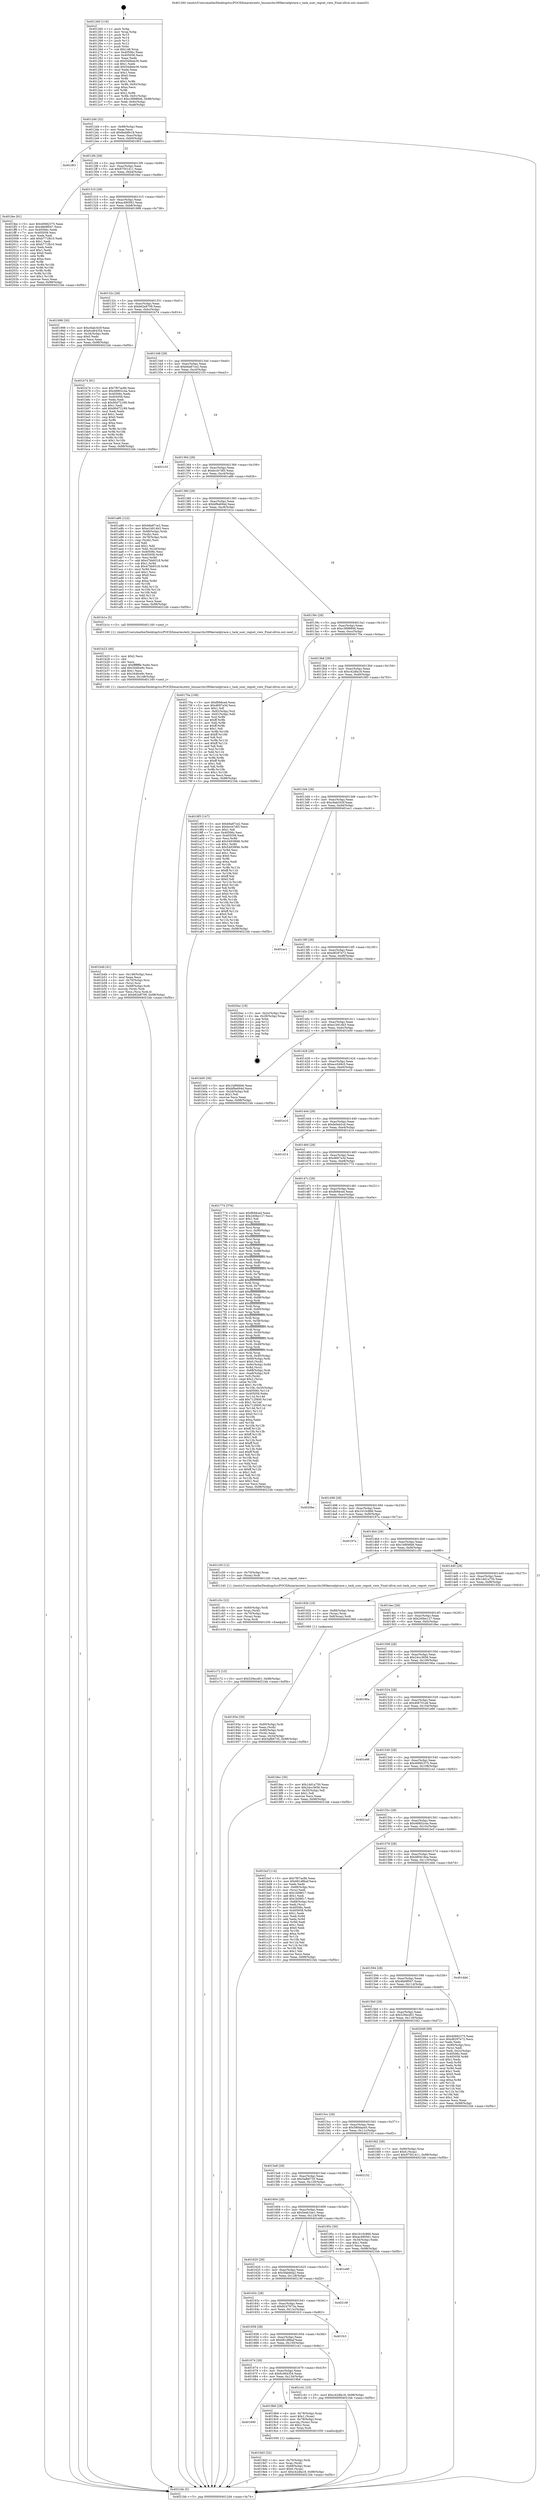 digraph "0x401260" {
  label = "0x401260 (/mnt/c/Users/mathe/Desktop/tcc/POCII/binaries/extr_linuxarchs390kernelptrace.c_task_user_regset_view_Final-ollvm.out::main(0))"
  labelloc = "t"
  node[shape=record]

  Entry [label="",width=0.3,height=0.3,shape=circle,fillcolor=black,style=filled]
  "0x4012d4" [label="{
     0x4012d4 [32]\l
     | [instrs]\l
     &nbsp;&nbsp;0x4012d4 \<+6\>: mov -0x98(%rbp),%eax\l
     &nbsp;&nbsp;0x4012da \<+2\>: mov %eax,%ecx\l
     &nbsp;&nbsp;0x4012dc \<+6\>: sub $0x8addfe18,%ecx\l
     &nbsp;&nbsp;0x4012e2 \<+6\>: mov %eax,-0xac(%rbp)\l
     &nbsp;&nbsp;0x4012e8 \<+6\>: mov %ecx,-0xb0(%rbp)\l
     &nbsp;&nbsp;0x4012ee \<+6\>: je 0000000000401f63 \<main+0xd03\>\l
  }"]
  "0x401f63" [label="{
     0x401f63\l
  }", style=dashed]
  "0x4012f4" [label="{
     0x4012f4 [28]\l
     | [instrs]\l
     &nbsp;&nbsp;0x4012f4 \<+5\>: jmp 00000000004012f9 \<main+0x99\>\l
     &nbsp;&nbsp;0x4012f9 \<+6\>: mov -0xac(%rbp),%eax\l
     &nbsp;&nbsp;0x4012ff \<+5\>: sub $0x97501411,%eax\l
     &nbsp;&nbsp;0x401304 \<+6\>: mov %eax,-0xb4(%rbp)\l
     &nbsp;&nbsp;0x40130a \<+6\>: je 0000000000401fee \<main+0xd8e\>\l
  }"]
  Exit [label="",width=0.3,height=0.3,shape=circle,fillcolor=black,style=filled,peripheries=2]
  "0x401fee" [label="{
     0x401fee [91]\l
     | [instrs]\l
     &nbsp;&nbsp;0x401fee \<+5\>: mov $0x40682375,%eax\l
     &nbsp;&nbsp;0x401ff3 \<+5\>: mov $0x48e9f047,%ecx\l
     &nbsp;&nbsp;0x401ff8 \<+7\>: mov 0x40506c,%edx\l
     &nbsp;&nbsp;0x401fff \<+7\>: mov 0x405058,%esi\l
     &nbsp;&nbsp;0x402006 \<+2\>: mov %edx,%edi\l
     &nbsp;&nbsp;0x402008 \<+6\>: add $0xb771fb10,%edi\l
     &nbsp;&nbsp;0x40200e \<+3\>: sub $0x1,%edi\l
     &nbsp;&nbsp;0x402011 \<+6\>: sub $0xb771fb10,%edi\l
     &nbsp;&nbsp;0x402017 \<+3\>: imul %edi,%edx\l
     &nbsp;&nbsp;0x40201a \<+3\>: and $0x1,%edx\l
     &nbsp;&nbsp;0x40201d \<+3\>: cmp $0x0,%edx\l
     &nbsp;&nbsp;0x402020 \<+4\>: sete %r8b\l
     &nbsp;&nbsp;0x402024 \<+3\>: cmp $0xa,%esi\l
     &nbsp;&nbsp;0x402027 \<+4\>: setl %r9b\l
     &nbsp;&nbsp;0x40202b \<+3\>: mov %r8b,%r10b\l
     &nbsp;&nbsp;0x40202e \<+3\>: and %r9b,%r10b\l
     &nbsp;&nbsp;0x402031 \<+3\>: xor %r9b,%r8b\l
     &nbsp;&nbsp;0x402034 \<+3\>: or %r8b,%r10b\l
     &nbsp;&nbsp;0x402037 \<+4\>: test $0x1,%r10b\l
     &nbsp;&nbsp;0x40203b \<+3\>: cmovne %ecx,%eax\l
     &nbsp;&nbsp;0x40203e \<+6\>: mov %eax,-0x98(%rbp)\l
     &nbsp;&nbsp;0x402044 \<+5\>: jmp 00000000004021bb \<main+0xf5b\>\l
  }"]
  "0x401310" [label="{
     0x401310 [28]\l
     | [instrs]\l
     &nbsp;&nbsp;0x401310 \<+5\>: jmp 0000000000401315 \<main+0xb5\>\l
     &nbsp;&nbsp;0x401315 \<+6\>: mov -0xac(%rbp),%eax\l
     &nbsp;&nbsp;0x40131b \<+5\>: sub $0xac490561,%eax\l
     &nbsp;&nbsp;0x401320 \<+6\>: mov %eax,-0xb8(%rbp)\l
     &nbsp;&nbsp;0x401326 \<+6\>: je 0000000000401998 \<main+0x738\>\l
  }"]
  "0x401c72" [label="{
     0x401c72 [15]\l
     | [instrs]\l
     &nbsp;&nbsp;0x401c72 \<+10\>: movl $0x529ecd01,-0x98(%rbp)\l
     &nbsp;&nbsp;0x401c7c \<+5\>: jmp 00000000004021bb \<main+0xf5b\>\l
  }"]
  "0x401998" [label="{
     0x401998 [30]\l
     | [instrs]\l
     &nbsp;&nbsp;0x401998 \<+5\>: mov $0xc6ab343f,%eax\l
     &nbsp;&nbsp;0x40199d \<+5\>: mov $0x6cd64354,%ecx\l
     &nbsp;&nbsp;0x4019a2 \<+3\>: mov -0x34(%rbp),%edx\l
     &nbsp;&nbsp;0x4019a5 \<+3\>: cmp $0x0,%edx\l
     &nbsp;&nbsp;0x4019a8 \<+3\>: cmove %ecx,%eax\l
     &nbsp;&nbsp;0x4019ab \<+6\>: mov %eax,-0x98(%rbp)\l
     &nbsp;&nbsp;0x4019b1 \<+5\>: jmp 00000000004021bb \<main+0xf5b\>\l
  }"]
  "0x40132c" [label="{
     0x40132c [28]\l
     | [instrs]\l
     &nbsp;&nbsp;0x40132c \<+5\>: jmp 0000000000401331 \<main+0xd1\>\l
     &nbsp;&nbsp;0x401331 \<+6\>: mov -0xac(%rbp),%eax\l
     &nbsp;&nbsp;0x401337 \<+5\>: sub $0xb62e8709,%eax\l
     &nbsp;&nbsp;0x40133c \<+6\>: mov %eax,-0xbc(%rbp)\l
     &nbsp;&nbsp;0x401342 \<+6\>: je 0000000000401b74 \<main+0x914\>\l
  }"]
  "0x401c5c" [label="{
     0x401c5c [22]\l
     | [instrs]\l
     &nbsp;&nbsp;0x401c5c \<+4\>: mov -0x60(%rbp),%rdi\l
     &nbsp;&nbsp;0x401c60 \<+3\>: mov %rax,(%rdi)\l
     &nbsp;&nbsp;0x401c63 \<+4\>: mov -0x70(%rbp),%rax\l
     &nbsp;&nbsp;0x401c67 \<+3\>: mov (%rax),%rax\l
     &nbsp;&nbsp;0x401c6a \<+3\>: mov %rax,%rdi\l
     &nbsp;&nbsp;0x401c6d \<+5\>: call 0000000000401030 \<free@plt\>\l
     | [calls]\l
     &nbsp;&nbsp;0x401030 \{1\} (unknown)\l
  }"]
  "0x401b74" [label="{
     0x401b74 [91]\l
     | [instrs]\l
     &nbsp;&nbsp;0x401b74 \<+5\>: mov $0x7f07ac8b,%eax\l
     &nbsp;&nbsp;0x401b79 \<+5\>: mov $0x46802c4a,%ecx\l
     &nbsp;&nbsp;0x401b7e \<+7\>: mov 0x40506c,%edx\l
     &nbsp;&nbsp;0x401b85 \<+7\>: mov 0x405058,%esi\l
     &nbsp;&nbsp;0x401b8c \<+2\>: mov %edx,%edi\l
     &nbsp;&nbsp;0x401b8e \<+6\>: sub $0x90d72189,%edi\l
     &nbsp;&nbsp;0x401b94 \<+3\>: sub $0x1,%edi\l
     &nbsp;&nbsp;0x401b97 \<+6\>: add $0x90d72189,%edi\l
     &nbsp;&nbsp;0x401b9d \<+3\>: imul %edi,%edx\l
     &nbsp;&nbsp;0x401ba0 \<+3\>: and $0x1,%edx\l
     &nbsp;&nbsp;0x401ba3 \<+3\>: cmp $0x0,%edx\l
     &nbsp;&nbsp;0x401ba6 \<+4\>: sete %r8b\l
     &nbsp;&nbsp;0x401baa \<+3\>: cmp $0xa,%esi\l
     &nbsp;&nbsp;0x401bad \<+4\>: setl %r9b\l
     &nbsp;&nbsp;0x401bb1 \<+3\>: mov %r8b,%r10b\l
     &nbsp;&nbsp;0x401bb4 \<+3\>: and %r9b,%r10b\l
     &nbsp;&nbsp;0x401bb7 \<+3\>: xor %r9b,%r8b\l
     &nbsp;&nbsp;0x401bba \<+3\>: or %r8b,%r10b\l
     &nbsp;&nbsp;0x401bbd \<+4\>: test $0x1,%r10b\l
     &nbsp;&nbsp;0x401bc1 \<+3\>: cmovne %ecx,%eax\l
     &nbsp;&nbsp;0x401bc4 \<+6\>: mov %eax,-0x98(%rbp)\l
     &nbsp;&nbsp;0x401bca \<+5\>: jmp 00000000004021bb \<main+0xf5b\>\l
  }"]
  "0x401348" [label="{
     0x401348 [28]\l
     | [instrs]\l
     &nbsp;&nbsp;0x401348 \<+5\>: jmp 000000000040134d \<main+0xed\>\l
     &nbsp;&nbsp;0x40134d \<+6\>: mov -0xac(%rbp),%eax\l
     &nbsp;&nbsp;0x401353 \<+5\>: sub $0xb6a87ce2,%eax\l
     &nbsp;&nbsp;0x401358 \<+6\>: mov %eax,-0xc0(%rbp)\l
     &nbsp;&nbsp;0x40135e \<+6\>: je 0000000000402103 \<main+0xea3\>\l
  }"]
  "0x401b4b" [label="{
     0x401b4b [41]\l
     | [instrs]\l
     &nbsp;&nbsp;0x401b4b \<+6\>: mov -0x148(%rbp),%ecx\l
     &nbsp;&nbsp;0x401b51 \<+3\>: imul %eax,%ecx\l
     &nbsp;&nbsp;0x401b54 \<+4\>: mov -0x70(%rbp),%rsi\l
     &nbsp;&nbsp;0x401b58 \<+3\>: mov (%rsi),%rsi\l
     &nbsp;&nbsp;0x401b5b \<+4\>: mov -0x68(%rbp),%rdi\l
     &nbsp;&nbsp;0x401b5f \<+3\>: movslq (%rdi),%rdi\l
     &nbsp;&nbsp;0x401b62 \<+3\>: mov %ecx,(%rsi,%rdi,4)\l
     &nbsp;&nbsp;0x401b65 \<+10\>: movl $0xb62e8709,-0x98(%rbp)\l
     &nbsp;&nbsp;0x401b6f \<+5\>: jmp 00000000004021bb \<main+0xf5b\>\l
  }"]
  "0x402103" [label="{
     0x402103\l
  }", style=dashed]
  "0x401364" [label="{
     0x401364 [28]\l
     | [instrs]\l
     &nbsp;&nbsp;0x401364 \<+5\>: jmp 0000000000401369 \<main+0x109\>\l
     &nbsp;&nbsp;0x401369 \<+6\>: mov -0xac(%rbp),%eax\l
     &nbsp;&nbsp;0x40136f \<+5\>: sub $0xbccb7df3,%eax\l
     &nbsp;&nbsp;0x401374 \<+6\>: mov %eax,-0xc4(%rbp)\l
     &nbsp;&nbsp;0x40137a \<+6\>: je 0000000000401a86 \<main+0x826\>\l
  }"]
  "0x401b23" [label="{
     0x401b23 [40]\l
     | [instrs]\l
     &nbsp;&nbsp;0x401b23 \<+5\>: mov $0x2,%ecx\l
     &nbsp;&nbsp;0x401b28 \<+1\>: cltd\l
     &nbsp;&nbsp;0x401b29 \<+2\>: idiv %ecx\l
     &nbsp;&nbsp;0x401b2b \<+6\>: imul $0xfffffffe,%edx,%ecx\l
     &nbsp;&nbsp;0x401b31 \<+6\>: add $0x344fce9c,%ecx\l
     &nbsp;&nbsp;0x401b37 \<+3\>: add $0x1,%ecx\l
     &nbsp;&nbsp;0x401b3a \<+6\>: sub $0x344fce9c,%ecx\l
     &nbsp;&nbsp;0x401b40 \<+6\>: mov %ecx,-0x148(%rbp)\l
     &nbsp;&nbsp;0x401b46 \<+5\>: call 0000000000401160 \<next_i\>\l
     | [calls]\l
     &nbsp;&nbsp;0x401160 \{1\} (/mnt/c/Users/mathe/Desktop/tcc/POCII/binaries/extr_linuxarchs390kernelptrace.c_task_user_regset_view_Final-ollvm.out::next_i)\l
  }"]
  "0x401a86" [label="{
     0x401a86 [122]\l
     | [instrs]\l
     &nbsp;&nbsp;0x401a86 \<+5\>: mov $0xb6a87ce2,%eax\l
     &nbsp;&nbsp;0x401a8b \<+5\>: mov $0xe1b914b3,%ecx\l
     &nbsp;&nbsp;0x401a90 \<+4\>: mov -0x68(%rbp),%rdx\l
     &nbsp;&nbsp;0x401a94 \<+2\>: mov (%rdx),%esi\l
     &nbsp;&nbsp;0x401a96 \<+4\>: mov -0x78(%rbp),%rdx\l
     &nbsp;&nbsp;0x401a9a \<+2\>: cmp (%rdx),%esi\l
     &nbsp;&nbsp;0x401a9c \<+4\>: setl %dil\l
     &nbsp;&nbsp;0x401aa0 \<+4\>: and $0x1,%dil\l
     &nbsp;&nbsp;0x401aa4 \<+4\>: mov %dil,-0x2d(%rbp)\l
     &nbsp;&nbsp;0x401aa8 \<+7\>: mov 0x40506c,%esi\l
     &nbsp;&nbsp;0x401aaf \<+8\>: mov 0x405058,%r8d\l
     &nbsp;&nbsp;0x401ab7 \<+3\>: mov %esi,%r9d\l
     &nbsp;&nbsp;0x401aba \<+7\>: add $0x47bb9318,%r9d\l
     &nbsp;&nbsp;0x401ac1 \<+4\>: sub $0x1,%r9d\l
     &nbsp;&nbsp;0x401ac5 \<+7\>: sub $0x47bb9318,%r9d\l
     &nbsp;&nbsp;0x401acc \<+4\>: imul %r9d,%esi\l
     &nbsp;&nbsp;0x401ad0 \<+3\>: and $0x1,%esi\l
     &nbsp;&nbsp;0x401ad3 \<+3\>: cmp $0x0,%esi\l
     &nbsp;&nbsp;0x401ad6 \<+4\>: sete %dil\l
     &nbsp;&nbsp;0x401ada \<+4\>: cmp $0xa,%r8d\l
     &nbsp;&nbsp;0x401ade \<+4\>: setl %r10b\l
     &nbsp;&nbsp;0x401ae2 \<+3\>: mov %dil,%r11b\l
     &nbsp;&nbsp;0x401ae5 \<+3\>: and %r10b,%r11b\l
     &nbsp;&nbsp;0x401ae8 \<+3\>: xor %r10b,%dil\l
     &nbsp;&nbsp;0x401aeb \<+3\>: or %dil,%r11b\l
     &nbsp;&nbsp;0x401aee \<+4\>: test $0x1,%r11b\l
     &nbsp;&nbsp;0x401af2 \<+3\>: cmovne %ecx,%eax\l
     &nbsp;&nbsp;0x401af5 \<+6\>: mov %eax,-0x98(%rbp)\l
     &nbsp;&nbsp;0x401afb \<+5\>: jmp 00000000004021bb \<main+0xf5b\>\l
  }"]
  "0x401380" [label="{
     0x401380 [28]\l
     | [instrs]\l
     &nbsp;&nbsp;0x401380 \<+5\>: jmp 0000000000401385 \<main+0x125\>\l
     &nbsp;&nbsp;0x401385 \<+6\>: mov -0xac(%rbp),%eax\l
     &nbsp;&nbsp;0x40138b \<+5\>: sub $0xbf9a694d,%eax\l
     &nbsp;&nbsp;0x401390 \<+6\>: mov %eax,-0xc8(%rbp)\l
     &nbsp;&nbsp;0x401396 \<+6\>: je 0000000000401b1e \<main+0x8be\>\l
  }"]
  "0x4019d3" [label="{
     0x4019d3 [32]\l
     | [instrs]\l
     &nbsp;&nbsp;0x4019d3 \<+4\>: mov -0x70(%rbp),%rdi\l
     &nbsp;&nbsp;0x4019d7 \<+3\>: mov %rax,(%rdi)\l
     &nbsp;&nbsp;0x4019da \<+4\>: mov -0x68(%rbp),%rax\l
     &nbsp;&nbsp;0x4019de \<+6\>: movl $0x0,(%rax)\l
     &nbsp;&nbsp;0x4019e4 \<+10\>: movl $0xc42dfa18,-0x98(%rbp)\l
     &nbsp;&nbsp;0x4019ee \<+5\>: jmp 00000000004021bb \<main+0xf5b\>\l
  }"]
  "0x401b1e" [label="{
     0x401b1e [5]\l
     | [instrs]\l
     &nbsp;&nbsp;0x401b1e \<+5\>: call 0000000000401160 \<next_i\>\l
     | [calls]\l
     &nbsp;&nbsp;0x401160 \{1\} (/mnt/c/Users/mathe/Desktop/tcc/POCII/binaries/extr_linuxarchs390kernelptrace.c_task_user_regset_view_Final-ollvm.out::next_i)\l
  }"]
  "0x40139c" [label="{
     0x40139c [28]\l
     | [instrs]\l
     &nbsp;&nbsp;0x40139c \<+5\>: jmp 00000000004013a1 \<main+0x141\>\l
     &nbsp;&nbsp;0x4013a1 \<+6\>: mov -0xac(%rbp),%eax\l
     &nbsp;&nbsp;0x4013a7 \<+5\>: sub $0xc3898846,%eax\l
     &nbsp;&nbsp;0x4013ac \<+6\>: mov %eax,-0xcc(%rbp)\l
     &nbsp;&nbsp;0x4013b2 \<+6\>: je 000000000040170a \<main+0x4aa\>\l
  }"]
  "0x401690" [label="{
     0x401690\l
  }", style=dashed]
  "0x40170a" [label="{
     0x40170a [106]\l
     | [instrs]\l
     &nbsp;&nbsp;0x40170a \<+5\>: mov $0xfb9dced,%eax\l
     &nbsp;&nbsp;0x40170f \<+5\>: mov $0xd697a3d,%ecx\l
     &nbsp;&nbsp;0x401714 \<+2\>: mov $0x1,%dl\l
     &nbsp;&nbsp;0x401716 \<+7\>: mov -0x92(%rbp),%sil\l
     &nbsp;&nbsp;0x40171d \<+7\>: mov -0x91(%rbp),%dil\l
     &nbsp;&nbsp;0x401724 \<+3\>: mov %sil,%r8b\l
     &nbsp;&nbsp;0x401727 \<+4\>: xor $0xff,%r8b\l
     &nbsp;&nbsp;0x40172b \<+3\>: mov %dil,%r9b\l
     &nbsp;&nbsp;0x40172e \<+4\>: xor $0xff,%r9b\l
     &nbsp;&nbsp;0x401732 \<+3\>: xor $0x1,%dl\l
     &nbsp;&nbsp;0x401735 \<+3\>: mov %r8b,%r10b\l
     &nbsp;&nbsp;0x401738 \<+4\>: and $0xff,%r10b\l
     &nbsp;&nbsp;0x40173c \<+3\>: and %dl,%sil\l
     &nbsp;&nbsp;0x40173f \<+3\>: mov %r9b,%r11b\l
     &nbsp;&nbsp;0x401742 \<+4\>: and $0xff,%r11b\l
     &nbsp;&nbsp;0x401746 \<+3\>: and %dl,%dil\l
     &nbsp;&nbsp;0x401749 \<+3\>: or %sil,%r10b\l
     &nbsp;&nbsp;0x40174c \<+3\>: or %dil,%r11b\l
     &nbsp;&nbsp;0x40174f \<+3\>: xor %r11b,%r10b\l
     &nbsp;&nbsp;0x401752 \<+3\>: or %r9b,%r8b\l
     &nbsp;&nbsp;0x401755 \<+4\>: xor $0xff,%r8b\l
     &nbsp;&nbsp;0x401759 \<+3\>: or $0x1,%dl\l
     &nbsp;&nbsp;0x40175c \<+3\>: and %dl,%r8b\l
     &nbsp;&nbsp;0x40175f \<+3\>: or %r8b,%r10b\l
     &nbsp;&nbsp;0x401762 \<+4\>: test $0x1,%r10b\l
     &nbsp;&nbsp;0x401766 \<+3\>: cmovne %ecx,%eax\l
     &nbsp;&nbsp;0x401769 \<+6\>: mov %eax,-0x98(%rbp)\l
     &nbsp;&nbsp;0x40176f \<+5\>: jmp 00000000004021bb \<main+0xf5b\>\l
  }"]
  "0x4013b8" [label="{
     0x4013b8 [28]\l
     | [instrs]\l
     &nbsp;&nbsp;0x4013b8 \<+5\>: jmp 00000000004013bd \<main+0x15d\>\l
     &nbsp;&nbsp;0x4013bd \<+6\>: mov -0xac(%rbp),%eax\l
     &nbsp;&nbsp;0x4013c3 \<+5\>: sub $0xc42dfa18,%eax\l
     &nbsp;&nbsp;0x4013c8 \<+6\>: mov %eax,-0xd0(%rbp)\l
     &nbsp;&nbsp;0x4013ce \<+6\>: je 00000000004019f3 \<main+0x793\>\l
  }"]
  "0x4021bb" [label="{
     0x4021bb [5]\l
     | [instrs]\l
     &nbsp;&nbsp;0x4021bb \<+5\>: jmp 00000000004012d4 \<main+0x74\>\l
  }"]
  "0x401260" [label="{
     0x401260 [116]\l
     | [instrs]\l
     &nbsp;&nbsp;0x401260 \<+1\>: push %rbp\l
     &nbsp;&nbsp;0x401261 \<+3\>: mov %rsp,%rbp\l
     &nbsp;&nbsp;0x401264 \<+2\>: push %r15\l
     &nbsp;&nbsp;0x401266 \<+2\>: push %r14\l
     &nbsp;&nbsp;0x401268 \<+2\>: push %r13\l
     &nbsp;&nbsp;0x40126a \<+2\>: push %r12\l
     &nbsp;&nbsp;0x40126c \<+1\>: push %rbx\l
     &nbsp;&nbsp;0x40126d \<+7\>: sub $0x148,%rsp\l
     &nbsp;&nbsp;0x401274 \<+7\>: mov 0x40506c,%eax\l
     &nbsp;&nbsp;0x40127b \<+7\>: mov 0x405058,%ecx\l
     &nbsp;&nbsp;0x401282 \<+2\>: mov %eax,%edx\l
     &nbsp;&nbsp;0x401284 \<+6\>: sub $0x54dbee36,%edx\l
     &nbsp;&nbsp;0x40128a \<+3\>: sub $0x1,%edx\l
     &nbsp;&nbsp;0x40128d \<+6\>: add $0x54dbee36,%edx\l
     &nbsp;&nbsp;0x401293 \<+3\>: imul %edx,%eax\l
     &nbsp;&nbsp;0x401296 \<+3\>: and $0x1,%eax\l
     &nbsp;&nbsp;0x401299 \<+3\>: cmp $0x0,%eax\l
     &nbsp;&nbsp;0x40129c \<+4\>: sete %r8b\l
     &nbsp;&nbsp;0x4012a0 \<+4\>: and $0x1,%r8b\l
     &nbsp;&nbsp;0x4012a4 \<+7\>: mov %r8b,-0x92(%rbp)\l
     &nbsp;&nbsp;0x4012ab \<+3\>: cmp $0xa,%ecx\l
     &nbsp;&nbsp;0x4012ae \<+4\>: setl %r8b\l
     &nbsp;&nbsp;0x4012b2 \<+4\>: and $0x1,%r8b\l
     &nbsp;&nbsp;0x4012b6 \<+7\>: mov %r8b,-0x91(%rbp)\l
     &nbsp;&nbsp;0x4012bd \<+10\>: movl $0xc3898846,-0x98(%rbp)\l
     &nbsp;&nbsp;0x4012c7 \<+6\>: mov %edi,-0x9c(%rbp)\l
     &nbsp;&nbsp;0x4012cd \<+7\>: mov %rsi,-0xa8(%rbp)\l
  }"]
  "0x4019b6" [label="{
     0x4019b6 [29]\l
     | [instrs]\l
     &nbsp;&nbsp;0x4019b6 \<+4\>: mov -0x78(%rbp),%rax\l
     &nbsp;&nbsp;0x4019ba \<+6\>: movl $0x1,(%rax)\l
     &nbsp;&nbsp;0x4019c0 \<+4\>: mov -0x78(%rbp),%rax\l
     &nbsp;&nbsp;0x4019c4 \<+3\>: movslq (%rax),%rax\l
     &nbsp;&nbsp;0x4019c7 \<+4\>: shl $0x2,%rax\l
     &nbsp;&nbsp;0x4019cb \<+3\>: mov %rax,%rdi\l
     &nbsp;&nbsp;0x4019ce \<+5\>: call 0000000000401050 \<malloc@plt\>\l
     | [calls]\l
     &nbsp;&nbsp;0x401050 \{1\} (unknown)\l
  }"]
  "0x4019f3" [label="{
     0x4019f3 [147]\l
     | [instrs]\l
     &nbsp;&nbsp;0x4019f3 \<+5\>: mov $0xb6a87ce2,%eax\l
     &nbsp;&nbsp;0x4019f8 \<+5\>: mov $0xbccb7df3,%ecx\l
     &nbsp;&nbsp;0x4019fd \<+2\>: mov $0x1,%dl\l
     &nbsp;&nbsp;0x4019ff \<+7\>: mov 0x40506c,%esi\l
     &nbsp;&nbsp;0x401a06 \<+7\>: mov 0x405058,%edi\l
     &nbsp;&nbsp;0x401a0d \<+3\>: mov %esi,%r8d\l
     &nbsp;&nbsp;0x401a10 \<+7\>: add $0x54939f46,%r8d\l
     &nbsp;&nbsp;0x401a17 \<+4\>: sub $0x1,%r8d\l
     &nbsp;&nbsp;0x401a1b \<+7\>: sub $0x54939f46,%r8d\l
     &nbsp;&nbsp;0x401a22 \<+4\>: imul %r8d,%esi\l
     &nbsp;&nbsp;0x401a26 \<+3\>: and $0x1,%esi\l
     &nbsp;&nbsp;0x401a29 \<+3\>: cmp $0x0,%esi\l
     &nbsp;&nbsp;0x401a2c \<+4\>: sete %r9b\l
     &nbsp;&nbsp;0x401a30 \<+3\>: cmp $0xa,%edi\l
     &nbsp;&nbsp;0x401a33 \<+4\>: setl %r10b\l
     &nbsp;&nbsp;0x401a37 \<+3\>: mov %r9b,%r11b\l
     &nbsp;&nbsp;0x401a3a \<+4\>: xor $0xff,%r11b\l
     &nbsp;&nbsp;0x401a3e \<+3\>: mov %r10b,%bl\l
     &nbsp;&nbsp;0x401a41 \<+3\>: xor $0xff,%bl\l
     &nbsp;&nbsp;0x401a44 \<+3\>: xor $0x0,%dl\l
     &nbsp;&nbsp;0x401a47 \<+3\>: mov %r11b,%r14b\l
     &nbsp;&nbsp;0x401a4a \<+4\>: and $0x0,%r14b\l
     &nbsp;&nbsp;0x401a4e \<+3\>: and %dl,%r9b\l
     &nbsp;&nbsp;0x401a51 \<+3\>: mov %bl,%r15b\l
     &nbsp;&nbsp;0x401a54 \<+4\>: and $0x0,%r15b\l
     &nbsp;&nbsp;0x401a58 \<+3\>: and %dl,%r10b\l
     &nbsp;&nbsp;0x401a5b \<+3\>: or %r9b,%r14b\l
     &nbsp;&nbsp;0x401a5e \<+3\>: or %r10b,%r15b\l
     &nbsp;&nbsp;0x401a61 \<+3\>: xor %r15b,%r14b\l
     &nbsp;&nbsp;0x401a64 \<+3\>: or %bl,%r11b\l
     &nbsp;&nbsp;0x401a67 \<+4\>: xor $0xff,%r11b\l
     &nbsp;&nbsp;0x401a6b \<+3\>: or $0x0,%dl\l
     &nbsp;&nbsp;0x401a6e \<+3\>: and %dl,%r11b\l
     &nbsp;&nbsp;0x401a71 \<+3\>: or %r11b,%r14b\l
     &nbsp;&nbsp;0x401a74 \<+4\>: test $0x1,%r14b\l
     &nbsp;&nbsp;0x401a78 \<+3\>: cmovne %ecx,%eax\l
     &nbsp;&nbsp;0x401a7b \<+6\>: mov %eax,-0x98(%rbp)\l
     &nbsp;&nbsp;0x401a81 \<+5\>: jmp 00000000004021bb \<main+0xf5b\>\l
  }"]
  "0x4013d4" [label="{
     0x4013d4 [28]\l
     | [instrs]\l
     &nbsp;&nbsp;0x4013d4 \<+5\>: jmp 00000000004013d9 \<main+0x179\>\l
     &nbsp;&nbsp;0x4013d9 \<+6\>: mov -0xac(%rbp),%eax\l
     &nbsp;&nbsp;0x4013df \<+5\>: sub $0xc6ab343f,%eax\l
     &nbsp;&nbsp;0x4013e4 \<+6\>: mov %eax,-0xd4(%rbp)\l
     &nbsp;&nbsp;0x4013ea \<+6\>: je 0000000000401ec1 \<main+0xc61\>\l
  }"]
  "0x401674" [label="{
     0x401674 [28]\l
     | [instrs]\l
     &nbsp;&nbsp;0x401674 \<+5\>: jmp 0000000000401679 \<main+0x419\>\l
     &nbsp;&nbsp;0x401679 \<+6\>: mov -0xac(%rbp),%eax\l
     &nbsp;&nbsp;0x40167f \<+5\>: sub $0x6cd64354,%eax\l
     &nbsp;&nbsp;0x401684 \<+6\>: mov %eax,-0x134(%rbp)\l
     &nbsp;&nbsp;0x40168a \<+6\>: je 00000000004019b6 \<main+0x756\>\l
  }"]
  "0x401ec1" [label="{
     0x401ec1\l
  }", style=dashed]
  "0x4013f0" [label="{
     0x4013f0 [28]\l
     | [instrs]\l
     &nbsp;&nbsp;0x4013f0 \<+5\>: jmp 00000000004013f5 \<main+0x195\>\l
     &nbsp;&nbsp;0x4013f5 \<+6\>: mov -0xac(%rbp),%eax\l
     &nbsp;&nbsp;0x4013fb \<+5\>: sub $0xd8297e72,%eax\l
     &nbsp;&nbsp;0x401400 \<+6\>: mov %eax,-0xd8(%rbp)\l
     &nbsp;&nbsp;0x401406 \<+6\>: je 00000000004020ac \<main+0xe4c\>\l
  }"]
  "0x401c41" [label="{
     0x401c41 [15]\l
     | [instrs]\l
     &nbsp;&nbsp;0x401c41 \<+10\>: movl $0xc42dfa18,-0x98(%rbp)\l
     &nbsp;&nbsp;0x401c4b \<+5\>: jmp 00000000004021bb \<main+0xf5b\>\l
  }"]
  "0x4020ac" [label="{
     0x4020ac [18]\l
     | [instrs]\l
     &nbsp;&nbsp;0x4020ac \<+3\>: mov -0x2c(%rbp),%eax\l
     &nbsp;&nbsp;0x4020af \<+4\>: lea -0x28(%rbp),%rsp\l
     &nbsp;&nbsp;0x4020b3 \<+1\>: pop %rbx\l
     &nbsp;&nbsp;0x4020b4 \<+2\>: pop %r12\l
     &nbsp;&nbsp;0x4020b6 \<+2\>: pop %r13\l
     &nbsp;&nbsp;0x4020b8 \<+2\>: pop %r14\l
     &nbsp;&nbsp;0x4020ba \<+2\>: pop %r15\l
     &nbsp;&nbsp;0x4020bc \<+1\>: pop %rbp\l
     &nbsp;&nbsp;0x4020bd \<+1\>: ret\l
  }"]
  "0x40140c" [label="{
     0x40140c [28]\l
     | [instrs]\l
     &nbsp;&nbsp;0x40140c \<+5\>: jmp 0000000000401411 \<main+0x1b1\>\l
     &nbsp;&nbsp;0x401411 \<+6\>: mov -0xac(%rbp),%eax\l
     &nbsp;&nbsp;0x401417 \<+5\>: sub $0xe1b914b3,%eax\l
     &nbsp;&nbsp;0x40141c \<+6\>: mov %eax,-0xdc(%rbp)\l
     &nbsp;&nbsp;0x401422 \<+6\>: je 0000000000401b00 \<main+0x8a0\>\l
  }"]
  "0x401658" [label="{
     0x401658 [28]\l
     | [instrs]\l
     &nbsp;&nbsp;0x401658 \<+5\>: jmp 000000000040165d \<main+0x3fd\>\l
     &nbsp;&nbsp;0x40165d \<+6\>: mov -0xac(%rbp),%eax\l
     &nbsp;&nbsp;0x401663 \<+5\>: sub $0x681d8baf,%eax\l
     &nbsp;&nbsp;0x401668 \<+6\>: mov %eax,-0x130(%rbp)\l
     &nbsp;&nbsp;0x40166e \<+6\>: je 0000000000401c41 \<main+0x9e1\>\l
  }"]
  "0x401b00" [label="{
     0x401b00 [30]\l
     | [instrs]\l
     &nbsp;&nbsp;0x401b00 \<+5\>: mov $0x1b8f46b6,%eax\l
     &nbsp;&nbsp;0x401b05 \<+5\>: mov $0xbf9a694d,%ecx\l
     &nbsp;&nbsp;0x401b0a \<+3\>: mov -0x2d(%rbp),%dl\l
     &nbsp;&nbsp;0x401b0d \<+3\>: test $0x1,%dl\l
     &nbsp;&nbsp;0x401b10 \<+3\>: cmovne %ecx,%eax\l
     &nbsp;&nbsp;0x401b13 \<+6\>: mov %eax,-0x98(%rbp)\l
     &nbsp;&nbsp;0x401b19 \<+5\>: jmp 00000000004021bb \<main+0xf5b\>\l
  }"]
  "0x401428" [label="{
     0x401428 [28]\l
     | [instrs]\l
     &nbsp;&nbsp;0x401428 \<+5\>: jmp 000000000040142d \<main+0x1cd\>\l
     &nbsp;&nbsp;0x40142d \<+6\>: mov -0xac(%rbp),%eax\l
     &nbsp;&nbsp;0x401433 \<+5\>: sub $0xecc049c5,%eax\l
     &nbsp;&nbsp;0x401438 \<+6\>: mov %eax,-0xe0(%rbp)\l
     &nbsp;&nbsp;0x40143e \<+6\>: je 0000000000401e10 \<main+0xbb0\>\l
  }"]
  "0x401fc3" [label="{
     0x401fc3\l
  }", style=dashed]
  "0x401e10" [label="{
     0x401e10\l
  }", style=dashed]
  "0x401444" [label="{
     0x401444 [28]\l
     | [instrs]\l
     &nbsp;&nbsp;0x401444 \<+5\>: jmp 0000000000401449 \<main+0x1e9\>\l
     &nbsp;&nbsp;0x401449 \<+6\>: mov -0xac(%rbp),%eax\l
     &nbsp;&nbsp;0x40144f \<+5\>: sub $0xfe0eb2cd,%eax\l
     &nbsp;&nbsp;0x401454 \<+6\>: mov %eax,-0xe4(%rbp)\l
     &nbsp;&nbsp;0x40145a \<+6\>: je 0000000000401d14 \<main+0xab4\>\l
  }"]
  "0x40163c" [label="{
     0x40163c [28]\l
     | [instrs]\l
     &nbsp;&nbsp;0x40163c \<+5\>: jmp 0000000000401641 \<main+0x3e1\>\l
     &nbsp;&nbsp;0x401641 \<+6\>: mov -0xac(%rbp),%eax\l
     &nbsp;&nbsp;0x401647 \<+5\>: sub $0x6247973a,%eax\l
     &nbsp;&nbsp;0x40164c \<+6\>: mov %eax,-0x12c(%rbp)\l
     &nbsp;&nbsp;0x401652 \<+6\>: je 0000000000401fc3 \<main+0xd63\>\l
  }"]
  "0x401d14" [label="{
     0x401d14\l
  }", style=dashed]
  "0x401460" [label="{
     0x401460 [28]\l
     | [instrs]\l
     &nbsp;&nbsp;0x401460 \<+5\>: jmp 0000000000401465 \<main+0x205\>\l
     &nbsp;&nbsp;0x401465 \<+6\>: mov -0xac(%rbp),%eax\l
     &nbsp;&nbsp;0x40146b \<+5\>: sub $0xd697a3d,%eax\l
     &nbsp;&nbsp;0x401470 \<+6\>: mov %eax,-0xe8(%rbp)\l
     &nbsp;&nbsp;0x401476 \<+6\>: je 0000000000401774 \<main+0x514\>\l
  }"]
  "0x40218f" [label="{
     0x40218f\l
  }", style=dashed]
  "0x401774" [label="{
     0x401774 [376]\l
     | [instrs]\l
     &nbsp;&nbsp;0x401774 \<+5\>: mov $0xfb9dced,%eax\l
     &nbsp;&nbsp;0x401779 \<+5\>: mov $0x240be127,%ecx\l
     &nbsp;&nbsp;0x40177e \<+2\>: mov $0x1,%dl\l
     &nbsp;&nbsp;0x401780 \<+3\>: mov %rsp,%rsi\l
     &nbsp;&nbsp;0x401783 \<+4\>: add $0xfffffffffffffff0,%rsi\l
     &nbsp;&nbsp;0x401787 \<+3\>: mov %rsi,%rsp\l
     &nbsp;&nbsp;0x40178a \<+7\>: mov %rsi,-0x90(%rbp)\l
     &nbsp;&nbsp;0x401791 \<+3\>: mov %rsp,%rsi\l
     &nbsp;&nbsp;0x401794 \<+4\>: add $0xfffffffffffffff0,%rsi\l
     &nbsp;&nbsp;0x401798 \<+3\>: mov %rsi,%rsp\l
     &nbsp;&nbsp;0x40179b \<+3\>: mov %rsp,%rdi\l
     &nbsp;&nbsp;0x40179e \<+4\>: add $0xfffffffffffffff0,%rdi\l
     &nbsp;&nbsp;0x4017a2 \<+3\>: mov %rdi,%rsp\l
     &nbsp;&nbsp;0x4017a5 \<+7\>: mov %rdi,-0x88(%rbp)\l
     &nbsp;&nbsp;0x4017ac \<+3\>: mov %rsp,%rdi\l
     &nbsp;&nbsp;0x4017af \<+4\>: add $0xfffffffffffffff0,%rdi\l
     &nbsp;&nbsp;0x4017b3 \<+3\>: mov %rdi,%rsp\l
     &nbsp;&nbsp;0x4017b6 \<+4\>: mov %rdi,-0x80(%rbp)\l
     &nbsp;&nbsp;0x4017ba \<+3\>: mov %rsp,%rdi\l
     &nbsp;&nbsp;0x4017bd \<+4\>: add $0xfffffffffffffff0,%rdi\l
     &nbsp;&nbsp;0x4017c1 \<+3\>: mov %rdi,%rsp\l
     &nbsp;&nbsp;0x4017c4 \<+4\>: mov %rdi,-0x78(%rbp)\l
     &nbsp;&nbsp;0x4017c8 \<+3\>: mov %rsp,%rdi\l
     &nbsp;&nbsp;0x4017cb \<+4\>: add $0xfffffffffffffff0,%rdi\l
     &nbsp;&nbsp;0x4017cf \<+3\>: mov %rdi,%rsp\l
     &nbsp;&nbsp;0x4017d2 \<+4\>: mov %rdi,-0x70(%rbp)\l
     &nbsp;&nbsp;0x4017d6 \<+3\>: mov %rsp,%rdi\l
     &nbsp;&nbsp;0x4017d9 \<+4\>: add $0xfffffffffffffff0,%rdi\l
     &nbsp;&nbsp;0x4017dd \<+3\>: mov %rdi,%rsp\l
     &nbsp;&nbsp;0x4017e0 \<+4\>: mov %rdi,-0x68(%rbp)\l
     &nbsp;&nbsp;0x4017e4 \<+3\>: mov %rsp,%rdi\l
     &nbsp;&nbsp;0x4017e7 \<+4\>: add $0xfffffffffffffff0,%rdi\l
     &nbsp;&nbsp;0x4017eb \<+3\>: mov %rdi,%rsp\l
     &nbsp;&nbsp;0x4017ee \<+4\>: mov %rdi,-0x60(%rbp)\l
     &nbsp;&nbsp;0x4017f2 \<+3\>: mov %rsp,%rdi\l
     &nbsp;&nbsp;0x4017f5 \<+4\>: add $0xfffffffffffffff0,%rdi\l
     &nbsp;&nbsp;0x4017f9 \<+3\>: mov %rdi,%rsp\l
     &nbsp;&nbsp;0x4017fc \<+4\>: mov %rdi,-0x58(%rbp)\l
     &nbsp;&nbsp;0x401800 \<+3\>: mov %rsp,%rdi\l
     &nbsp;&nbsp;0x401803 \<+4\>: add $0xfffffffffffffff0,%rdi\l
     &nbsp;&nbsp;0x401807 \<+3\>: mov %rdi,%rsp\l
     &nbsp;&nbsp;0x40180a \<+4\>: mov %rdi,-0x50(%rbp)\l
     &nbsp;&nbsp;0x40180e \<+3\>: mov %rsp,%rdi\l
     &nbsp;&nbsp;0x401811 \<+4\>: add $0xfffffffffffffff0,%rdi\l
     &nbsp;&nbsp;0x401815 \<+3\>: mov %rdi,%rsp\l
     &nbsp;&nbsp;0x401818 \<+4\>: mov %rdi,-0x48(%rbp)\l
     &nbsp;&nbsp;0x40181c \<+3\>: mov %rsp,%rdi\l
     &nbsp;&nbsp;0x40181f \<+4\>: add $0xfffffffffffffff0,%rdi\l
     &nbsp;&nbsp;0x401823 \<+3\>: mov %rdi,%rsp\l
     &nbsp;&nbsp;0x401826 \<+4\>: mov %rdi,-0x40(%rbp)\l
     &nbsp;&nbsp;0x40182a \<+7\>: mov -0x90(%rbp),%rdi\l
     &nbsp;&nbsp;0x401831 \<+6\>: movl $0x0,(%rdi)\l
     &nbsp;&nbsp;0x401837 \<+7\>: mov -0x9c(%rbp),%r8d\l
     &nbsp;&nbsp;0x40183e \<+3\>: mov %r8d,(%rsi)\l
     &nbsp;&nbsp;0x401841 \<+7\>: mov -0x88(%rbp),%rdi\l
     &nbsp;&nbsp;0x401848 \<+7\>: mov -0xa8(%rbp),%r9\l
     &nbsp;&nbsp;0x40184f \<+3\>: mov %r9,(%rdi)\l
     &nbsp;&nbsp;0x401852 \<+3\>: cmpl $0x2,(%rsi)\l
     &nbsp;&nbsp;0x401855 \<+4\>: setne %r10b\l
     &nbsp;&nbsp;0x401859 \<+4\>: and $0x1,%r10b\l
     &nbsp;&nbsp;0x40185d \<+4\>: mov %r10b,-0x35(%rbp)\l
     &nbsp;&nbsp;0x401861 \<+8\>: mov 0x40506c,%r11d\l
     &nbsp;&nbsp;0x401869 \<+7\>: mov 0x405058,%ebx\l
     &nbsp;&nbsp;0x401870 \<+3\>: mov %r11d,%r14d\l
     &nbsp;&nbsp;0x401873 \<+7\>: add $0x712f400,%r14d\l
     &nbsp;&nbsp;0x40187a \<+4\>: sub $0x1,%r14d\l
     &nbsp;&nbsp;0x40187e \<+7\>: sub $0x712f400,%r14d\l
     &nbsp;&nbsp;0x401885 \<+4\>: imul %r14d,%r11d\l
     &nbsp;&nbsp;0x401889 \<+4\>: and $0x1,%r11d\l
     &nbsp;&nbsp;0x40188d \<+4\>: cmp $0x0,%r11d\l
     &nbsp;&nbsp;0x401891 \<+4\>: sete %r10b\l
     &nbsp;&nbsp;0x401895 \<+3\>: cmp $0xa,%ebx\l
     &nbsp;&nbsp;0x401898 \<+4\>: setl %r15b\l
     &nbsp;&nbsp;0x40189c \<+3\>: mov %r10b,%r12b\l
     &nbsp;&nbsp;0x40189f \<+4\>: xor $0xff,%r12b\l
     &nbsp;&nbsp;0x4018a3 \<+3\>: mov %r15b,%r13b\l
     &nbsp;&nbsp;0x4018a6 \<+4\>: xor $0xff,%r13b\l
     &nbsp;&nbsp;0x4018aa \<+3\>: xor $0x1,%dl\l
     &nbsp;&nbsp;0x4018ad \<+3\>: mov %r12b,%sil\l
     &nbsp;&nbsp;0x4018b0 \<+4\>: and $0xff,%sil\l
     &nbsp;&nbsp;0x4018b4 \<+3\>: and %dl,%r10b\l
     &nbsp;&nbsp;0x4018b7 \<+3\>: mov %r13b,%dil\l
     &nbsp;&nbsp;0x4018ba \<+4\>: and $0xff,%dil\l
     &nbsp;&nbsp;0x4018be \<+3\>: and %dl,%r15b\l
     &nbsp;&nbsp;0x4018c1 \<+3\>: or %r10b,%sil\l
     &nbsp;&nbsp;0x4018c4 \<+3\>: or %r15b,%dil\l
     &nbsp;&nbsp;0x4018c7 \<+3\>: xor %dil,%sil\l
     &nbsp;&nbsp;0x4018ca \<+3\>: or %r13b,%r12b\l
     &nbsp;&nbsp;0x4018cd \<+4\>: xor $0xff,%r12b\l
     &nbsp;&nbsp;0x4018d1 \<+3\>: or $0x1,%dl\l
     &nbsp;&nbsp;0x4018d4 \<+3\>: and %dl,%r12b\l
     &nbsp;&nbsp;0x4018d7 \<+3\>: or %r12b,%sil\l
     &nbsp;&nbsp;0x4018da \<+4\>: test $0x1,%sil\l
     &nbsp;&nbsp;0x4018de \<+3\>: cmovne %ecx,%eax\l
     &nbsp;&nbsp;0x4018e1 \<+6\>: mov %eax,-0x98(%rbp)\l
     &nbsp;&nbsp;0x4018e7 \<+5\>: jmp 00000000004021bb \<main+0xf5b\>\l
  }"]
  "0x40147c" [label="{
     0x40147c [28]\l
     | [instrs]\l
     &nbsp;&nbsp;0x40147c \<+5\>: jmp 0000000000401481 \<main+0x221\>\l
     &nbsp;&nbsp;0x401481 \<+6\>: mov -0xac(%rbp),%eax\l
     &nbsp;&nbsp;0x401487 \<+5\>: sub $0xfb9dced,%eax\l
     &nbsp;&nbsp;0x40148c \<+6\>: mov %eax,-0xec(%rbp)\l
     &nbsp;&nbsp;0x401492 \<+6\>: je 00000000004020be \<main+0xe5e\>\l
  }"]
  "0x401620" [label="{
     0x401620 [28]\l
     | [instrs]\l
     &nbsp;&nbsp;0x401620 \<+5\>: jmp 0000000000401625 \<main+0x3c5\>\l
     &nbsp;&nbsp;0x401625 \<+6\>: mov -0xac(%rbp),%eax\l
     &nbsp;&nbsp;0x40162b \<+5\>: sub $0x5fab8da2,%eax\l
     &nbsp;&nbsp;0x401630 \<+6\>: mov %eax,-0x128(%rbp)\l
     &nbsp;&nbsp;0x401636 \<+6\>: je 000000000040218f \<main+0xf2f\>\l
  }"]
  "0x401e90" [label="{
     0x401e90\l
  }", style=dashed]
  "0x4020be" [label="{
     0x4020be\l
  }", style=dashed]
  "0x401498" [label="{
     0x401498 [28]\l
     | [instrs]\l
     &nbsp;&nbsp;0x401498 \<+5\>: jmp 000000000040149d \<main+0x23d\>\l
     &nbsp;&nbsp;0x40149d \<+6\>: mov -0xac(%rbp),%eax\l
     &nbsp;&nbsp;0x4014a3 \<+5\>: sub $0x1b10c866,%eax\l
     &nbsp;&nbsp;0x4014a8 \<+6\>: mov %eax,-0xf0(%rbp)\l
     &nbsp;&nbsp;0x4014ae \<+6\>: je 000000000040197a \<main+0x71a\>\l
  }"]
  "0x401604" [label="{
     0x401604 [28]\l
     | [instrs]\l
     &nbsp;&nbsp;0x401604 \<+5\>: jmp 0000000000401609 \<main+0x3a9\>\l
     &nbsp;&nbsp;0x401609 \<+6\>: mov -0xac(%rbp),%eax\l
     &nbsp;&nbsp;0x40160f \<+5\>: sub $0x5eeb1be1,%eax\l
     &nbsp;&nbsp;0x401614 \<+6\>: mov %eax,-0x124(%rbp)\l
     &nbsp;&nbsp;0x40161a \<+6\>: je 0000000000401e90 \<main+0xc30\>\l
  }"]
  "0x40197a" [label="{
     0x40197a\l
  }", style=dashed]
  "0x4014b4" [label="{
     0x4014b4 [28]\l
     | [instrs]\l
     &nbsp;&nbsp;0x4014b4 \<+5\>: jmp 00000000004014b9 \<main+0x259\>\l
     &nbsp;&nbsp;0x4014b9 \<+6\>: mov -0xac(%rbp),%eax\l
     &nbsp;&nbsp;0x4014bf \<+5\>: sub $0x1b8f46b6,%eax\l
     &nbsp;&nbsp;0x4014c4 \<+6\>: mov %eax,-0xf4(%rbp)\l
     &nbsp;&nbsp;0x4014ca \<+6\>: je 0000000000401c50 \<main+0x9f0\>\l
  }"]
  "0x40195c" [label="{
     0x40195c [30]\l
     | [instrs]\l
     &nbsp;&nbsp;0x40195c \<+5\>: mov $0x1b10c866,%eax\l
     &nbsp;&nbsp;0x401961 \<+5\>: mov $0xac490561,%ecx\l
     &nbsp;&nbsp;0x401966 \<+3\>: mov -0x34(%rbp),%edx\l
     &nbsp;&nbsp;0x401969 \<+3\>: cmp $0x1,%edx\l
     &nbsp;&nbsp;0x40196c \<+3\>: cmovl %ecx,%eax\l
     &nbsp;&nbsp;0x40196f \<+6\>: mov %eax,-0x98(%rbp)\l
     &nbsp;&nbsp;0x401975 \<+5\>: jmp 00000000004021bb \<main+0xf5b\>\l
  }"]
  "0x401c50" [label="{
     0x401c50 [12]\l
     | [instrs]\l
     &nbsp;&nbsp;0x401c50 \<+4\>: mov -0x70(%rbp),%rax\l
     &nbsp;&nbsp;0x401c54 \<+3\>: mov (%rax),%rdi\l
     &nbsp;&nbsp;0x401c57 \<+5\>: call 0000000000401240 \<task_user_regset_view\>\l
     | [calls]\l
     &nbsp;&nbsp;0x401240 \{1\} (/mnt/c/Users/mathe/Desktop/tcc/POCII/binaries/extr_linuxarchs390kernelptrace.c_task_user_regset_view_Final-ollvm.out::task_user_regset_view)\l
  }"]
  "0x4014d0" [label="{
     0x4014d0 [28]\l
     | [instrs]\l
     &nbsp;&nbsp;0x4014d0 \<+5\>: jmp 00000000004014d5 \<main+0x275\>\l
     &nbsp;&nbsp;0x4014d5 \<+6\>: mov -0xac(%rbp),%eax\l
     &nbsp;&nbsp;0x4014db \<+5\>: sub $0x1dd1a750,%eax\l
     &nbsp;&nbsp;0x4014e0 \<+6\>: mov %eax,-0xf8(%rbp)\l
     &nbsp;&nbsp;0x4014e6 \<+6\>: je 000000000040192b \<main+0x6cb\>\l
  }"]
  "0x4015e8" [label="{
     0x4015e8 [28]\l
     | [instrs]\l
     &nbsp;&nbsp;0x4015e8 \<+5\>: jmp 00000000004015ed \<main+0x38d\>\l
     &nbsp;&nbsp;0x4015ed \<+6\>: mov -0xac(%rbp),%eax\l
     &nbsp;&nbsp;0x4015f3 \<+5\>: sub $0x5afb6735,%eax\l
     &nbsp;&nbsp;0x4015f8 \<+6\>: mov %eax,-0x120(%rbp)\l
     &nbsp;&nbsp;0x4015fe \<+6\>: je 000000000040195c \<main+0x6fc\>\l
  }"]
  "0x40192b" [label="{
     0x40192b [19]\l
     | [instrs]\l
     &nbsp;&nbsp;0x40192b \<+7\>: mov -0x88(%rbp),%rax\l
     &nbsp;&nbsp;0x401932 \<+3\>: mov (%rax),%rax\l
     &nbsp;&nbsp;0x401935 \<+4\>: mov 0x8(%rax),%rdi\l
     &nbsp;&nbsp;0x401939 \<+5\>: call 0000000000401060 \<atoi@plt\>\l
     | [calls]\l
     &nbsp;&nbsp;0x401060 \{1\} (unknown)\l
  }"]
  "0x4014ec" [label="{
     0x4014ec [28]\l
     | [instrs]\l
     &nbsp;&nbsp;0x4014ec \<+5\>: jmp 00000000004014f1 \<main+0x291\>\l
     &nbsp;&nbsp;0x4014f1 \<+6\>: mov -0xac(%rbp),%eax\l
     &nbsp;&nbsp;0x4014f7 \<+5\>: sub $0x240be127,%eax\l
     &nbsp;&nbsp;0x4014fc \<+6\>: mov %eax,-0xfc(%rbp)\l
     &nbsp;&nbsp;0x401502 \<+6\>: je 00000000004018ec \<main+0x68c\>\l
  }"]
  "0x402152" [label="{
     0x402152\l
  }", style=dashed]
  "0x4018ec" [label="{
     0x4018ec [30]\l
     | [instrs]\l
     &nbsp;&nbsp;0x4018ec \<+5\>: mov $0x1dd1a750,%eax\l
     &nbsp;&nbsp;0x4018f1 \<+5\>: mov $0x24cc3656,%ecx\l
     &nbsp;&nbsp;0x4018f6 \<+3\>: mov -0x35(%rbp),%dl\l
     &nbsp;&nbsp;0x4018f9 \<+3\>: test $0x1,%dl\l
     &nbsp;&nbsp;0x4018fc \<+3\>: cmovne %ecx,%eax\l
     &nbsp;&nbsp;0x4018ff \<+6\>: mov %eax,-0x98(%rbp)\l
     &nbsp;&nbsp;0x401905 \<+5\>: jmp 00000000004021bb \<main+0xf5b\>\l
  }"]
  "0x401508" [label="{
     0x401508 [28]\l
     | [instrs]\l
     &nbsp;&nbsp;0x401508 \<+5\>: jmp 000000000040150d \<main+0x2ad\>\l
     &nbsp;&nbsp;0x40150d \<+6\>: mov -0xac(%rbp),%eax\l
     &nbsp;&nbsp;0x401513 \<+5\>: sub $0x24cc3656,%eax\l
     &nbsp;&nbsp;0x401518 \<+6\>: mov %eax,-0x100(%rbp)\l
     &nbsp;&nbsp;0x40151e \<+6\>: je 000000000040190a \<main+0x6aa\>\l
  }"]
  "0x40193e" [label="{
     0x40193e [30]\l
     | [instrs]\l
     &nbsp;&nbsp;0x40193e \<+4\>: mov -0x80(%rbp),%rdi\l
     &nbsp;&nbsp;0x401942 \<+2\>: mov %eax,(%rdi)\l
     &nbsp;&nbsp;0x401944 \<+4\>: mov -0x80(%rbp),%rdi\l
     &nbsp;&nbsp;0x401948 \<+2\>: mov (%rdi),%eax\l
     &nbsp;&nbsp;0x40194a \<+3\>: mov %eax,-0x34(%rbp)\l
     &nbsp;&nbsp;0x40194d \<+10\>: movl $0x5afb6735,-0x98(%rbp)\l
     &nbsp;&nbsp;0x401957 \<+5\>: jmp 00000000004021bb \<main+0xf5b\>\l
  }"]
  "0x4015cc" [label="{
     0x4015cc [28]\l
     | [instrs]\l
     &nbsp;&nbsp;0x4015cc \<+5\>: jmp 00000000004015d1 \<main+0x371\>\l
     &nbsp;&nbsp;0x4015d1 \<+6\>: mov -0xac(%rbp),%eax\l
     &nbsp;&nbsp;0x4015d7 \<+5\>: sub $0x580daa45,%eax\l
     &nbsp;&nbsp;0x4015dc \<+6\>: mov %eax,-0x11c(%rbp)\l
     &nbsp;&nbsp;0x4015e2 \<+6\>: je 0000000000402152 \<main+0xef2\>\l
  }"]
  "0x40190a" [label="{
     0x40190a\l
  }", style=dashed]
  "0x401524" [label="{
     0x401524 [28]\l
     | [instrs]\l
     &nbsp;&nbsp;0x401524 \<+5\>: jmp 0000000000401529 \<main+0x2c9\>\l
     &nbsp;&nbsp;0x401529 \<+6\>: mov -0xac(%rbp),%eax\l
     &nbsp;&nbsp;0x40152f \<+5\>: sub $0x406701a8,%eax\l
     &nbsp;&nbsp;0x401534 \<+6\>: mov %eax,-0x104(%rbp)\l
     &nbsp;&nbsp;0x40153a \<+6\>: je 0000000000401e66 \<main+0xc06\>\l
  }"]
  "0x401fd2" [label="{
     0x401fd2 [28]\l
     | [instrs]\l
     &nbsp;&nbsp;0x401fd2 \<+7\>: mov -0x90(%rbp),%rax\l
     &nbsp;&nbsp;0x401fd9 \<+6\>: movl $0x0,(%rax)\l
     &nbsp;&nbsp;0x401fdf \<+10\>: movl $0x97501411,-0x98(%rbp)\l
     &nbsp;&nbsp;0x401fe9 \<+5\>: jmp 00000000004021bb \<main+0xf5b\>\l
  }"]
  "0x401e66" [label="{
     0x401e66\l
  }", style=dashed]
  "0x401540" [label="{
     0x401540 [28]\l
     | [instrs]\l
     &nbsp;&nbsp;0x401540 \<+5\>: jmp 0000000000401545 \<main+0x2e5\>\l
     &nbsp;&nbsp;0x401545 \<+6\>: mov -0xac(%rbp),%eax\l
     &nbsp;&nbsp;0x40154b \<+5\>: sub $0x40682375,%eax\l
     &nbsp;&nbsp;0x401550 \<+6\>: mov %eax,-0x108(%rbp)\l
     &nbsp;&nbsp;0x401556 \<+6\>: je 00000000004021a3 \<main+0xf43\>\l
  }"]
  "0x4015b0" [label="{
     0x4015b0 [28]\l
     | [instrs]\l
     &nbsp;&nbsp;0x4015b0 \<+5\>: jmp 00000000004015b5 \<main+0x355\>\l
     &nbsp;&nbsp;0x4015b5 \<+6\>: mov -0xac(%rbp),%eax\l
     &nbsp;&nbsp;0x4015bb \<+5\>: sub $0x529ecd01,%eax\l
     &nbsp;&nbsp;0x4015c0 \<+6\>: mov %eax,-0x118(%rbp)\l
     &nbsp;&nbsp;0x4015c6 \<+6\>: je 0000000000401fd2 \<main+0xd72\>\l
  }"]
  "0x4021a3" [label="{
     0x4021a3\l
  }", style=dashed]
  "0x40155c" [label="{
     0x40155c [28]\l
     | [instrs]\l
     &nbsp;&nbsp;0x40155c \<+5\>: jmp 0000000000401561 \<main+0x301\>\l
     &nbsp;&nbsp;0x401561 \<+6\>: mov -0xac(%rbp),%eax\l
     &nbsp;&nbsp;0x401567 \<+5\>: sub $0x46802c4a,%eax\l
     &nbsp;&nbsp;0x40156c \<+6\>: mov %eax,-0x10c(%rbp)\l
     &nbsp;&nbsp;0x401572 \<+6\>: je 0000000000401bcf \<main+0x96f\>\l
  }"]
  "0x402049" [label="{
     0x402049 [99]\l
     | [instrs]\l
     &nbsp;&nbsp;0x402049 \<+5\>: mov $0x40682375,%eax\l
     &nbsp;&nbsp;0x40204e \<+5\>: mov $0xd8297e72,%ecx\l
     &nbsp;&nbsp;0x402053 \<+2\>: xor %edx,%edx\l
     &nbsp;&nbsp;0x402055 \<+7\>: mov -0x90(%rbp),%rsi\l
     &nbsp;&nbsp;0x40205c \<+2\>: mov (%rsi),%edi\l
     &nbsp;&nbsp;0x40205e \<+3\>: mov %edi,-0x2c(%rbp)\l
     &nbsp;&nbsp;0x402061 \<+7\>: mov 0x40506c,%edi\l
     &nbsp;&nbsp;0x402068 \<+8\>: mov 0x405058,%r8d\l
     &nbsp;&nbsp;0x402070 \<+3\>: sub $0x1,%edx\l
     &nbsp;&nbsp;0x402073 \<+3\>: mov %edi,%r9d\l
     &nbsp;&nbsp;0x402076 \<+3\>: add %edx,%r9d\l
     &nbsp;&nbsp;0x402079 \<+4\>: imul %r9d,%edi\l
     &nbsp;&nbsp;0x40207d \<+3\>: and $0x1,%edi\l
     &nbsp;&nbsp;0x402080 \<+3\>: cmp $0x0,%edi\l
     &nbsp;&nbsp;0x402083 \<+4\>: sete %r10b\l
     &nbsp;&nbsp;0x402087 \<+4\>: cmp $0xa,%r8d\l
     &nbsp;&nbsp;0x40208b \<+4\>: setl %r11b\l
     &nbsp;&nbsp;0x40208f \<+3\>: mov %r10b,%bl\l
     &nbsp;&nbsp;0x402092 \<+3\>: and %r11b,%bl\l
     &nbsp;&nbsp;0x402095 \<+3\>: xor %r11b,%r10b\l
     &nbsp;&nbsp;0x402098 \<+3\>: or %r10b,%bl\l
     &nbsp;&nbsp;0x40209b \<+3\>: test $0x1,%bl\l
     &nbsp;&nbsp;0x40209e \<+3\>: cmovne %ecx,%eax\l
     &nbsp;&nbsp;0x4020a1 \<+6\>: mov %eax,-0x98(%rbp)\l
     &nbsp;&nbsp;0x4020a7 \<+5\>: jmp 00000000004021bb \<main+0xf5b\>\l
  }"]
  "0x401bcf" [label="{
     0x401bcf [114]\l
     | [instrs]\l
     &nbsp;&nbsp;0x401bcf \<+5\>: mov $0x7f07ac8b,%eax\l
     &nbsp;&nbsp;0x401bd4 \<+5\>: mov $0x681d8baf,%ecx\l
     &nbsp;&nbsp;0x401bd9 \<+2\>: xor %edx,%edx\l
     &nbsp;&nbsp;0x401bdb \<+4\>: mov -0x68(%rbp),%rsi\l
     &nbsp;&nbsp;0x401bdf \<+2\>: mov (%rsi),%edi\l
     &nbsp;&nbsp;0x401be1 \<+6\>: sub $0x1b08617,%edi\l
     &nbsp;&nbsp;0x401be7 \<+3\>: add $0x1,%edi\l
     &nbsp;&nbsp;0x401bea \<+6\>: add $0x1b08617,%edi\l
     &nbsp;&nbsp;0x401bf0 \<+4\>: mov -0x68(%rbp),%rsi\l
     &nbsp;&nbsp;0x401bf4 \<+2\>: mov %edi,(%rsi)\l
     &nbsp;&nbsp;0x401bf6 \<+7\>: mov 0x40506c,%edi\l
     &nbsp;&nbsp;0x401bfd \<+8\>: mov 0x405058,%r8d\l
     &nbsp;&nbsp;0x401c05 \<+3\>: sub $0x1,%edx\l
     &nbsp;&nbsp;0x401c08 \<+3\>: mov %edi,%r9d\l
     &nbsp;&nbsp;0x401c0b \<+3\>: add %edx,%r9d\l
     &nbsp;&nbsp;0x401c0e \<+4\>: imul %r9d,%edi\l
     &nbsp;&nbsp;0x401c12 \<+3\>: and $0x1,%edi\l
     &nbsp;&nbsp;0x401c15 \<+3\>: cmp $0x0,%edi\l
     &nbsp;&nbsp;0x401c18 \<+4\>: sete %r10b\l
     &nbsp;&nbsp;0x401c1c \<+4\>: cmp $0xa,%r8d\l
     &nbsp;&nbsp;0x401c20 \<+4\>: setl %r11b\l
     &nbsp;&nbsp;0x401c24 \<+3\>: mov %r10b,%bl\l
     &nbsp;&nbsp;0x401c27 \<+3\>: and %r11b,%bl\l
     &nbsp;&nbsp;0x401c2a \<+3\>: xor %r11b,%r10b\l
     &nbsp;&nbsp;0x401c2d \<+3\>: or %r10b,%bl\l
     &nbsp;&nbsp;0x401c30 \<+3\>: test $0x1,%bl\l
     &nbsp;&nbsp;0x401c33 \<+3\>: cmovne %ecx,%eax\l
     &nbsp;&nbsp;0x401c36 \<+6\>: mov %eax,-0x98(%rbp)\l
     &nbsp;&nbsp;0x401c3c \<+5\>: jmp 00000000004021bb \<main+0xf5b\>\l
  }"]
  "0x401578" [label="{
     0x401578 [28]\l
     | [instrs]\l
     &nbsp;&nbsp;0x401578 \<+5\>: jmp 000000000040157d \<main+0x31d\>\l
     &nbsp;&nbsp;0x40157d \<+6\>: mov -0xac(%rbp),%eax\l
     &nbsp;&nbsp;0x401583 \<+5\>: sub $0x480419ea,%eax\l
     &nbsp;&nbsp;0x401588 \<+6\>: mov %eax,-0x110(%rbp)\l
     &nbsp;&nbsp;0x40158e \<+6\>: je 0000000000401ddd \<main+0xb7d\>\l
  }"]
  "0x401594" [label="{
     0x401594 [28]\l
     | [instrs]\l
     &nbsp;&nbsp;0x401594 \<+5\>: jmp 0000000000401599 \<main+0x339\>\l
     &nbsp;&nbsp;0x401599 \<+6\>: mov -0xac(%rbp),%eax\l
     &nbsp;&nbsp;0x40159f \<+5\>: sub $0x48e9f047,%eax\l
     &nbsp;&nbsp;0x4015a4 \<+6\>: mov %eax,-0x114(%rbp)\l
     &nbsp;&nbsp;0x4015aa \<+6\>: je 0000000000402049 \<main+0xde9\>\l
  }"]
  "0x401ddd" [label="{
     0x401ddd\l
  }", style=dashed]
  Entry -> "0x401260" [label=" 1"]
  "0x4012d4" -> "0x401f63" [label=" 0"]
  "0x4012d4" -> "0x4012f4" [label=" 22"]
  "0x4020ac" -> Exit [label=" 1"]
  "0x4012f4" -> "0x401fee" [label=" 1"]
  "0x4012f4" -> "0x401310" [label=" 21"]
  "0x402049" -> "0x4021bb" [label=" 1"]
  "0x401310" -> "0x401998" [label=" 1"]
  "0x401310" -> "0x40132c" [label=" 20"]
  "0x401fee" -> "0x4021bb" [label=" 1"]
  "0x40132c" -> "0x401b74" [label=" 1"]
  "0x40132c" -> "0x401348" [label=" 19"]
  "0x401fd2" -> "0x4021bb" [label=" 1"]
  "0x401348" -> "0x402103" [label=" 0"]
  "0x401348" -> "0x401364" [label=" 19"]
  "0x401c72" -> "0x4021bb" [label=" 1"]
  "0x401364" -> "0x401a86" [label=" 2"]
  "0x401364" -> "0x401380" [label=" 17"]
  "0x401c5c" -> "0x401c72" [label=" 1"]
  "0x401380" -> "0x401b1e" [label=" 1"]
  "0x401380" -> "0x40139c" [label=" 16"]
  "0x401c50" -> "0x401c5c" [label=" 1"]
  "0x40139c" -> "0x40170a" [label=" 1"]
  "0x40139c" -> "0x4013b8" [label=" 15"]
  "0x40170a" -> "0x4021bb" [label=" 1"]
  "0x401260" -> "0x4012d4" [label=" 1"]
  "0x4021bb" -> "0x4012d4" [label=" 21"]
  "0x401c41" -> "0x4021bb" [label=" 1"]
  "0x4013b8" -> "0x4019f3" [label=" 2"]
  "0x4013b8" -> "0x4013d4" [label=" 13"]
  "0x401bcf" -> "0x4021bb" [label=" 1"]
  "0x4013d4" -> "0x401ec1" [label=" 0"]
  "0x4013d4" -> "0x4013f0" [label=" 13"]
  "0x401b4b" -> "0x4021bb" [label=" 1"]
  "0x4013f0" -> "0x4020ac" [label=" 1"]
  "0x4013f0" -> "0x40140c" [label=" 12"]
  "0x401b23" -> "0x401b4b" [label=" 1"]
  "0x40140c" -> "0x401b00" [label=" 2"]
  "0x40140c" -> "0x401428" [label=" 10"]
  "0x401b00" -> "0x4021bb" [label=" 2"]
  "0x401428" -> "0x401e10" [label=" 0"]
  "0x401428" -> "0x401444" [label=" 10"]
  "0x401a86" -> "0x4021bb" [label=" 2"]
  "0x401444" -> "0x401d14" [label=" 0"]
  "0x401444" -> "0x401460" [label=" 10"]
  "0x4019d3" -> "0x4021bb" [label=" 1"]
  "0x401460" -> "0x401774" [label=" 1"]
  "0x401460" -> "0x40147c" [label=" 9"]
  "0x4019b6" -> "0x4019d3" [label=" 1"]
  "0x401774" -> "0x4021bb" [label=" 1"]
  "0x401674" -> "0x4019b6" [label=" 1"]
  "0x40147c" -> "0x4020be" [label=" 0"]
  "0x40147c" -> "0x401498" [label=" 9"]
  "0x401b74" -> "0x4021bb" [label=" 1"]
  "0x401498" -> "0x40197a" [label=" 0"]
  "0x401498" -> "0x4014b4" [label=" 9"]
  "0x401658" -> "0x401c41" [label=" 1"]
  "0x4014b4" -> "0x401c50" [label=" 1"]
  "0x4014b4" -> "0x4014d0" [label=" 8"]
  "0x401b1e" -> "0x401b23" [label=" 1"]
  "0x4014d0" -> "0x40192b" [label=" 1"]
  "0x4014d0" -> "0x4014ec" [label=" 7"]
  "0x40163c" -> "0x401fc3" [label=" 0"]
  "0x4014ec" -> "0x4018ec" [label=" 1"]
  "0x4014ec" -> "0x401508" [label=" 6"]
  "0x4018ec" -> "0x4021bb" [label=" 1"]
  "0x40192b" -> "0x40193e" [label=" 1"]
  "0x40193e" -> "0x4021bb" [label=" 1"]
  "0x4019f3" -> "0x4021bb" [label=" 2"]
  "0x401508" -> "0x40190a" [label=" 0"]
  "0x401508" -> "0x401524" [label=" 6"]
  "0x401620" -> "0x40218f" [label=" 0"]
  "0x401524" -> "0x401e66" [label=" 0"]
  "0x401524" -> "0x401540" [label=" 6"]
  "0x401674" -> "0x401690" [label=" 0"]
  "0x401540" -> "0x4021a3" [label=" 0"]
  "0x401540" -> "0x40155c" [label=" 6"]
  "0x401604" -> "0x401e90" [label=" 0"]
  "0x40155c" -> "0x401bcf" [label=" 1"]
  "0x40155c" -> "0x401578" [label=" 5"]
  "0x401658" -> "0x401674" [label=" 1"]
  "0x401578" -> "0x401ddd" [label=" 0"]
  "0x401578" -> "0x401594" [label=" 5"]
  "0x401998" -> "0x4021bb" [label=" 1"]
  "0x401594" -> "0x402049" [label=" 1"]
  "0x401594" -> "0x4015b0" [label=" 4"]
  "0x401604" -> "0x401620" [label=" 2"]
  "0x4015b0" -> "0x401fd2" [label=" 1"]
  "0x4015b0" -> "0x4015cc" [label=" 3"]
  "0x401620" -> "0x40163c" [label=" 2"]
  "0x4015cc" -> "0x402152" [label=" 0"]
  "0x4015cc" -> "0x4015e8" [label=" 3"]
  "0x40163c" -> "0x401658" [label=" 2"]
  "0x4015e8" -> "0x40195c" [label=" 1"]
  "0x4015e8" -> "0x401604" [label=" 2"]
  "0x40195c" -> "0x4021bb" [label=" 1"]
}
